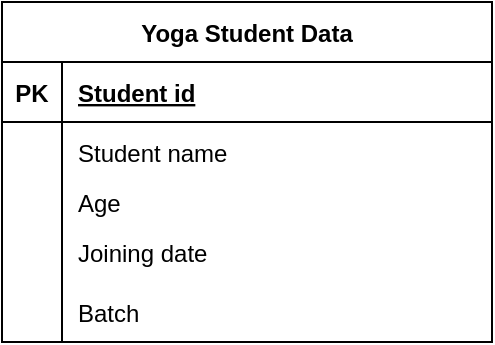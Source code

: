 <mxfile version="20.7.2" type="device"><diagram id="OQQZUF9Jv7fVledLlDae" name="Page-2"><mxGraphModel dx="1050" dy="581" grid="1" gridSize="10" guides="1" tooltips="1" connect="1" arrows="1" fold="1" page="1" pageScale="1" pageWidth="850" pageHeight="1100" math="0" shadow="0"><root><mxCell id="0"/><mxCell id="1" parent="0"/><mxCell id="-5_ucKVJ2A6cN2sh0Swf-26" value="Yoga Student Data" style="shape=table;startSize=30;container=1;collapsible=1;childLayout=tableLayout;fixedRows=1;rowLines=0;fontStyle=1;align=center;resizeLast=1;" vertex="1" parent="1"><mxGeometry x="335" y="200" width="245" height="170" as="geometry"/></mxCell><mxCell id="-5_ucKVJ2A6cN2sh0Swf-27" value="" style="shape=tableRow;horizontal=0;startSize=0;swimlaneHead=0;swimlaneBody=0;fillColor=none;collapsible=0;dropTarget=0;points=[[0,0.5],[1,0.5]];portConstraint=eastwest;top=0;left=0;right=0;bottom=1;" vertex="1" parent="-5_ucKVJ2A6cN2sh0Swf-26"><mxGeometry y="30" width="245" height="30" as="geometry"/></mxCell><mxCell id="-5_ucKVJ2A6cN2sh0Swf-28" value="PK" style="shape=partialRectangle;connectable=0;fillColor=none;top=0;left=0;bottom=0;right=0;fontStyle=1;overflow=hidden;" vertex="1" parent="-5_ucKVJ2A6cN2sh0Swf-27"><mxGeometry width="30" height="30" as="geometry"><mxRectangle width="30" height="30" as="alternateBounds"/></mxGeometry></mxCell><mxCell id="-5_ucKVJ2A6cN2sh0Swf-29" value="Student id" style="shape=partialRectangle;connectable=0;fillColor=none;top=0;left=0;bottom=0;right=0;align=left;spacingLeft=6;fontStyle=5;overflow=hidden;" vertex="1" parent="-5_ucKVJ2A6cN2sh0Swf-27"><mxGeometry x="30" width="215" height="30" as="geometry"><mxRectangle width="215" height="30" as="alternateBounds"/></mxGeometry></mxCell><mxCell id="-5_ucKVJ2A6cN2sh0Swf-30" value="" style="shape=tableRow;horizontal=0;startSize=0;swimlaneHead=0;swimlaneBody=0;fillColor=none;collapsible=0;dropTarget=0;points=[[0,0.5],[1,0.5]];portConstraint=eastwest;top=0;left=0;right=0;bottom=0;" vertex="1" parent="-5_ucKVJ2A6cN2sh0Swf-26"><mxGeometry y="60" width="245" height="30" as="geometry"/></mxCell><mxCell id="-5_ucKVJ2A6cN2sh0Swf-31" value="" style="shape=partialRectangle;connectable=0;fillColor=none;top=0;left=0;bottom=0;right=0;editable=1;overflow=hidden;" vertex="1" parent="-5_ucKVJ2A6cN2sh0Swf-30"><mxGeometry width="30" height="30" as="geometry"><mxRectangle width="30" height="30" as="alternateBounds"/></mxGeometry></mxCell><mxCell id="-5_ucKVJ2A6cN2sh0Swf-32" value="Student name" style="shape=partialRectangle;connectable=0;fillColor=none;top=0;left=0;bottom=0;right=0;align=left;spacingLeft=6;overflow=hidden;" vertex="1" parent="-5_ucKVJ2A6cN2sh0Swf-30"><mxGeometry x="30" width="215" height="30" as="geometry"><mxRectangle width="215" height="30" as="alternateBounds"/></mxGeometry></mxCell><mxCell id="-5_ucKVJ2A6cN2sh0Swf-33" value="" style="shape=tableRow;horizontal=0;startSize=0;swimlaneHead=0;swimlaneBody=0;fillColor=none;collapsible=0;dropTarget=0;points=[[0,0.5],[1,0.5]];portConstraint=eastwest;top=0;left=0;right=0;bottom=0;" vertex="1" parent="-5_ucKVJ2A6cN2sh0Swf-26"><mxGeometry y="90" width="245" height="20" as="geometry"/></mxCell><mxCell id="-5_ucKVJ2A6cN2sh0Swf-34" value="" style="shape=partialRectangle;connectable=0;fillColor=none;top=0;left=0;bottom=0;right=0;editable=1;overflow=hidden;" vertex="1" parent="-5_ucKVJ2A6cN2sh0Swf-33"><mxGeometry width="30" height="20" as="geometry"><mxRectangle width="30" height="20" as="alternateBounds"/></mxGeometry></mxCell><mxCell id="-5_ucKVJ2A6cN2sh0Swf-35" value="Age" style="shape=partialRectangle;connectable=0;fillColor=none;top=0;left=0;bottom=0;right=0;align=left;spacingLeft=6;overflow=hidden;" vertex="1" parent="-5_ucKVJ2A6cN2sh0Swf-33"><mxGeometry x="30" width="215" height="20" as="geometry"><mxRectangle width="215" height="20" as="alternateBounds"/></mxGeometry></mxCell><mxCell id="-5_ucKVJ2A6cN2sh0Swf-36" value="" style="shape=tableRow;horizontal=0;startSize=0;swimlaneHead=0;swimlaneBody=0;fillColor=none;collapsible=0;dropTarget=0;points=[[0,0.5],[1,0.5]];portConstraint=eastwest;top=0;left=0;right=0;bottom=0;" vertex="1" parent="-5_ucKVJ2A6cN2sh0Swf-26"><mxGeometry y="110" width="245" height="30" as="geometry"/></mxCell><mxCell id="-5_ucKVJ2A6cN2sh0Swf-37" value="" style="shape=partialRectangle;connectable=0;fillColor=none;top=0;left=0;bottom=0;right=0;editable=1;overflow=hidden;" vertex="1" parent="-5_ucKVJ2A6cN2sh0Swf-36"><mxGeometry width="30" height="30" as="geometry"><mxRectangle width="30" height="30" as="alternateBounds"/></mxGeometry></mxCell><mxCell id="-5_ucKVJ2A6cN2sh0Swf-38" value="Joining date" style="shape=partialRectangle;connectable=0;fillColor=none;top=0;left=0;bottom=0;right=0;align=left;spacingLeft=6;overflow=hidden;" vertex="1" parent="-5_ucKVJ2A6cN2sh0Swf-36"><mxGeometry x="30" width="215" height="30" as="geometry"><mxRectangle width="215" height="30" as="alternateBounds"/></mxGeometry></mxCell><mxCell id="-5_ucKVJ2A6cN2sh0Swf-42" value="" style="shape=tableRow;horizontal=0;startSize=0;swimlaneHead=0;swimlaneBody=0;fillColor=none;collapsible=0;dropTarget=0;points=[[0,0.5],[1,0.5]];portConstraint=eastwest;top=0;left=0;right=0;bottom=0;" vertex="1" parent="-5_ucKVJ2A6cN2sh0Swf-26"><mxGeometry y="140" width="245" height="30" as="geometry"/></mxCell><mxCell id="-5_ucKVJ2A6cN2sh0Swf-43" value="" style="shape=partialRectangle;connectable=0;fillColor=none;top=0;left=0;bottom=0;right=0;editable=1;overflow=hidden;" vertex="1" parent="-5_ucKVJ2A6cN2sh0Swf-42"><mxGeometry width="30" height="30" as="geometry"><mxRectangle width="30" height="30" as="alternateBounds"/></mxGeometry></mxCell><mxCell id="-5_ucKVJ2A6cN2sh0Swf-44" value="Batch" style="shape=partialRectangle;connectable=0;fillColor=none;top=0;left=0;bottom=0;right=0;align=left;spacingLeft=6;overflow=hidden;" vertex="1" parent="-5_ucKVJ2A6cN2sh0Swf-42"><mxGeometry x="30" width="215" height="30" as="geometry"><mxRectangle width="215" height="30" as="alternateBounds"/></mxGeometry></mxCell></root></mxGraphModel></diagram></mxfile>